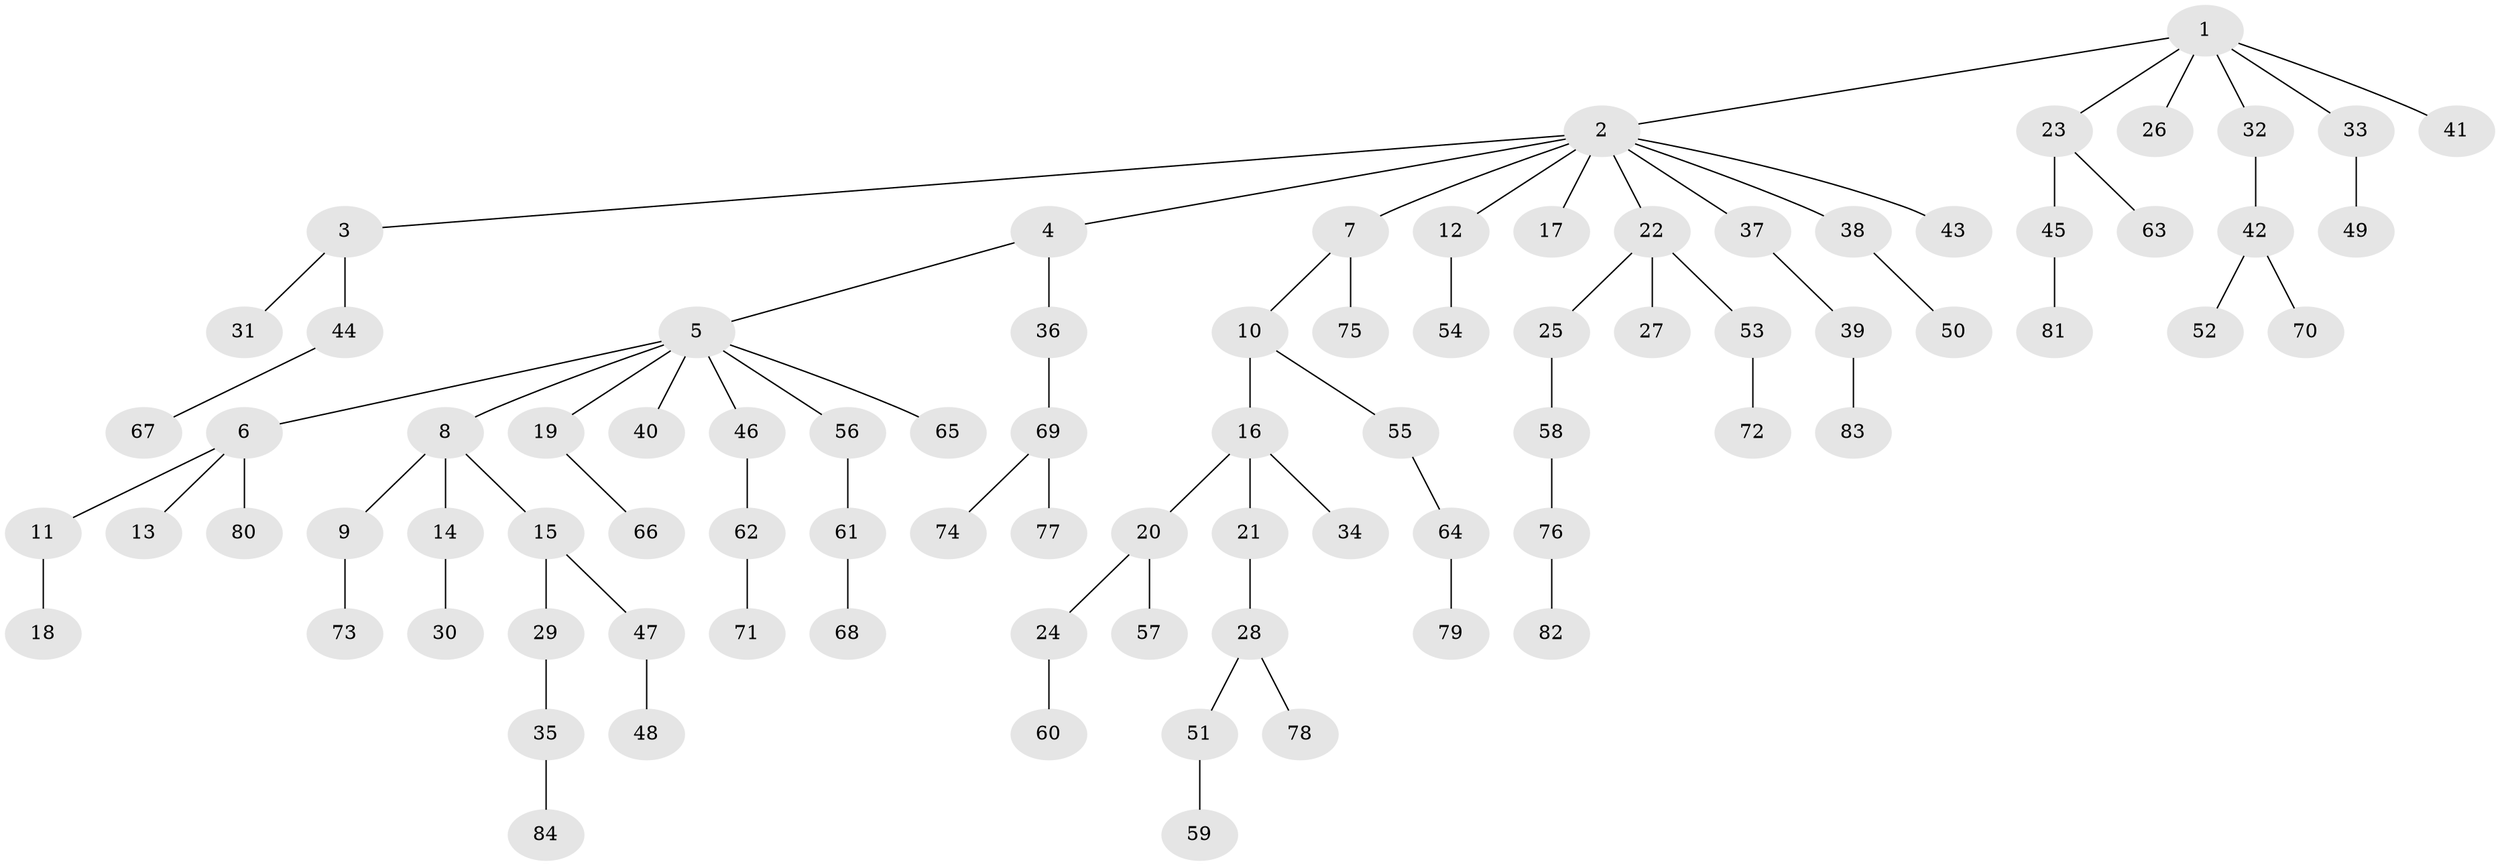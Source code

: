 // coarse degree distribution, {5: 0.0196078431372549, 9: 0.0196078431372549, 2: 0.3137254901960784, 3: 0.11764705882352941, 7: 0.0196078431372549, 4: 0.0196078431372549, 1: 0.49019607843137253}
// Generated by graph-tools (version 1.1) at 2025/51/03/04/25 22:51:43]
// undirected, 84 vertices, 83 edges
graph export_dot {
  node [color=gray90,style=filled];
  1;
  2;
  3;
  4;
  5;
  6;
  7;
  8;
  9;
  10;
  11;
  12;
  13;
  14;
  15;
  16;
  17;
  18;
  19;
  20;
  21;
  22;
  23;
  24;
  25;
  26;
  27;
  28;
  29;
  30;
  31;
  32;
  33;
  34;
  35;
  36;
  37;
  38;
  39;
  40;
  41;
  42;
  43;
  44;
  45;
  46;
  47;
  48;
  49;
  50;
  51;
  52;
  53;
  54;
  55;
  56;
  57;
  58;
  59;
  60;
  61;
  62;
  63;
  64;
  65;
  66;
  67;
  68;
  69;
  70;
  71;
  72;
  73;
  74;
  75;
  76;
  77;
  78;
  79;
  80;
  81;
  82;
  83;
  84;
  1 -- 2;
  1 -- 23;
  1 -- 26;
  1 -- 32;
  1 -- 33;
  1 -- 41;
  2 -- 3;
  2 -- 4;
  2 -- 7;
  2 -- 12;
  2 -- 17;
  2 -- 22;
  2 -- 37;
  2 -- 38;
  2 -- 43;
  3 -- 31;
  3 -- 44;
  4 -- 5;
  4 -- 36;
  5 -- 6;
  5 -- 8;
  5 -- 19;
  5 -- 40;
  5 -- 46;
  5 -- 56;
  5 -- 65;
  6 -- 11;
  6 -- 13;
  6 -- 80;
  7 -- 10;
  7 -- 75;
  8 -- 9;
  8 -- 14;
  8 -- 15;
  9 -- 73;
  10 -- 16;
  10 -- 55;
  11 -- 18;
  12 -- 54;
  14 -- 30;
  15 -- 29;
  15 -- 47;
  16 -- 20;
  16 -- 21;
  16 -- 34;
  19 -- 66;
  20 -- 24;
  20 -- 57;
  21 -- 28;
  22 -- 25;
  22 -- 27;
  22 -- 53;
  23 -- 45;
  23 -- 63;
  24 -- 60;
  25 -- 58;
  28 -- 51;
  28 -- 78;
  29 -- 35;
  32 -- 42;
  33 -- 49;
  35 -- 84;
  36 -- 69;
  37 -- 39;
  38 -- 50;
  39 -- 83;
  42 -- 52;
  42 -- 70;
  44 -- 67;
  45 -- 81;
  46 -- 62;
  47 -- 48;
  51 -- 59;
  53 -- 72;
  55 -- 64;
  56 -- 61;
  58 -- 76;
  61 -- 68;
  62 -- 71;
  64 -- 79;
  69 -- 74;
  69 -- 77;
  76 -- 82;
}

